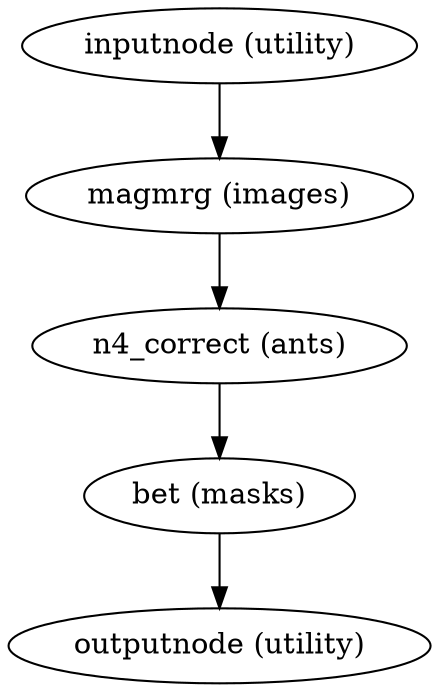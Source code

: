 strict digraph  {
"inputnode (utility)";
"magmrg (images)";
"n4_correct (ants)";
"bet (masks)";
"outputnode (utility)";
"inputnode (utility)" -> "magmrg (images)";
"magmrg (images)" -> "n4_correct (ants)";
"n4_correct (ants)" -> "bet (masks)";
"bet (masks)" -> "outputnode (utility)";
}

